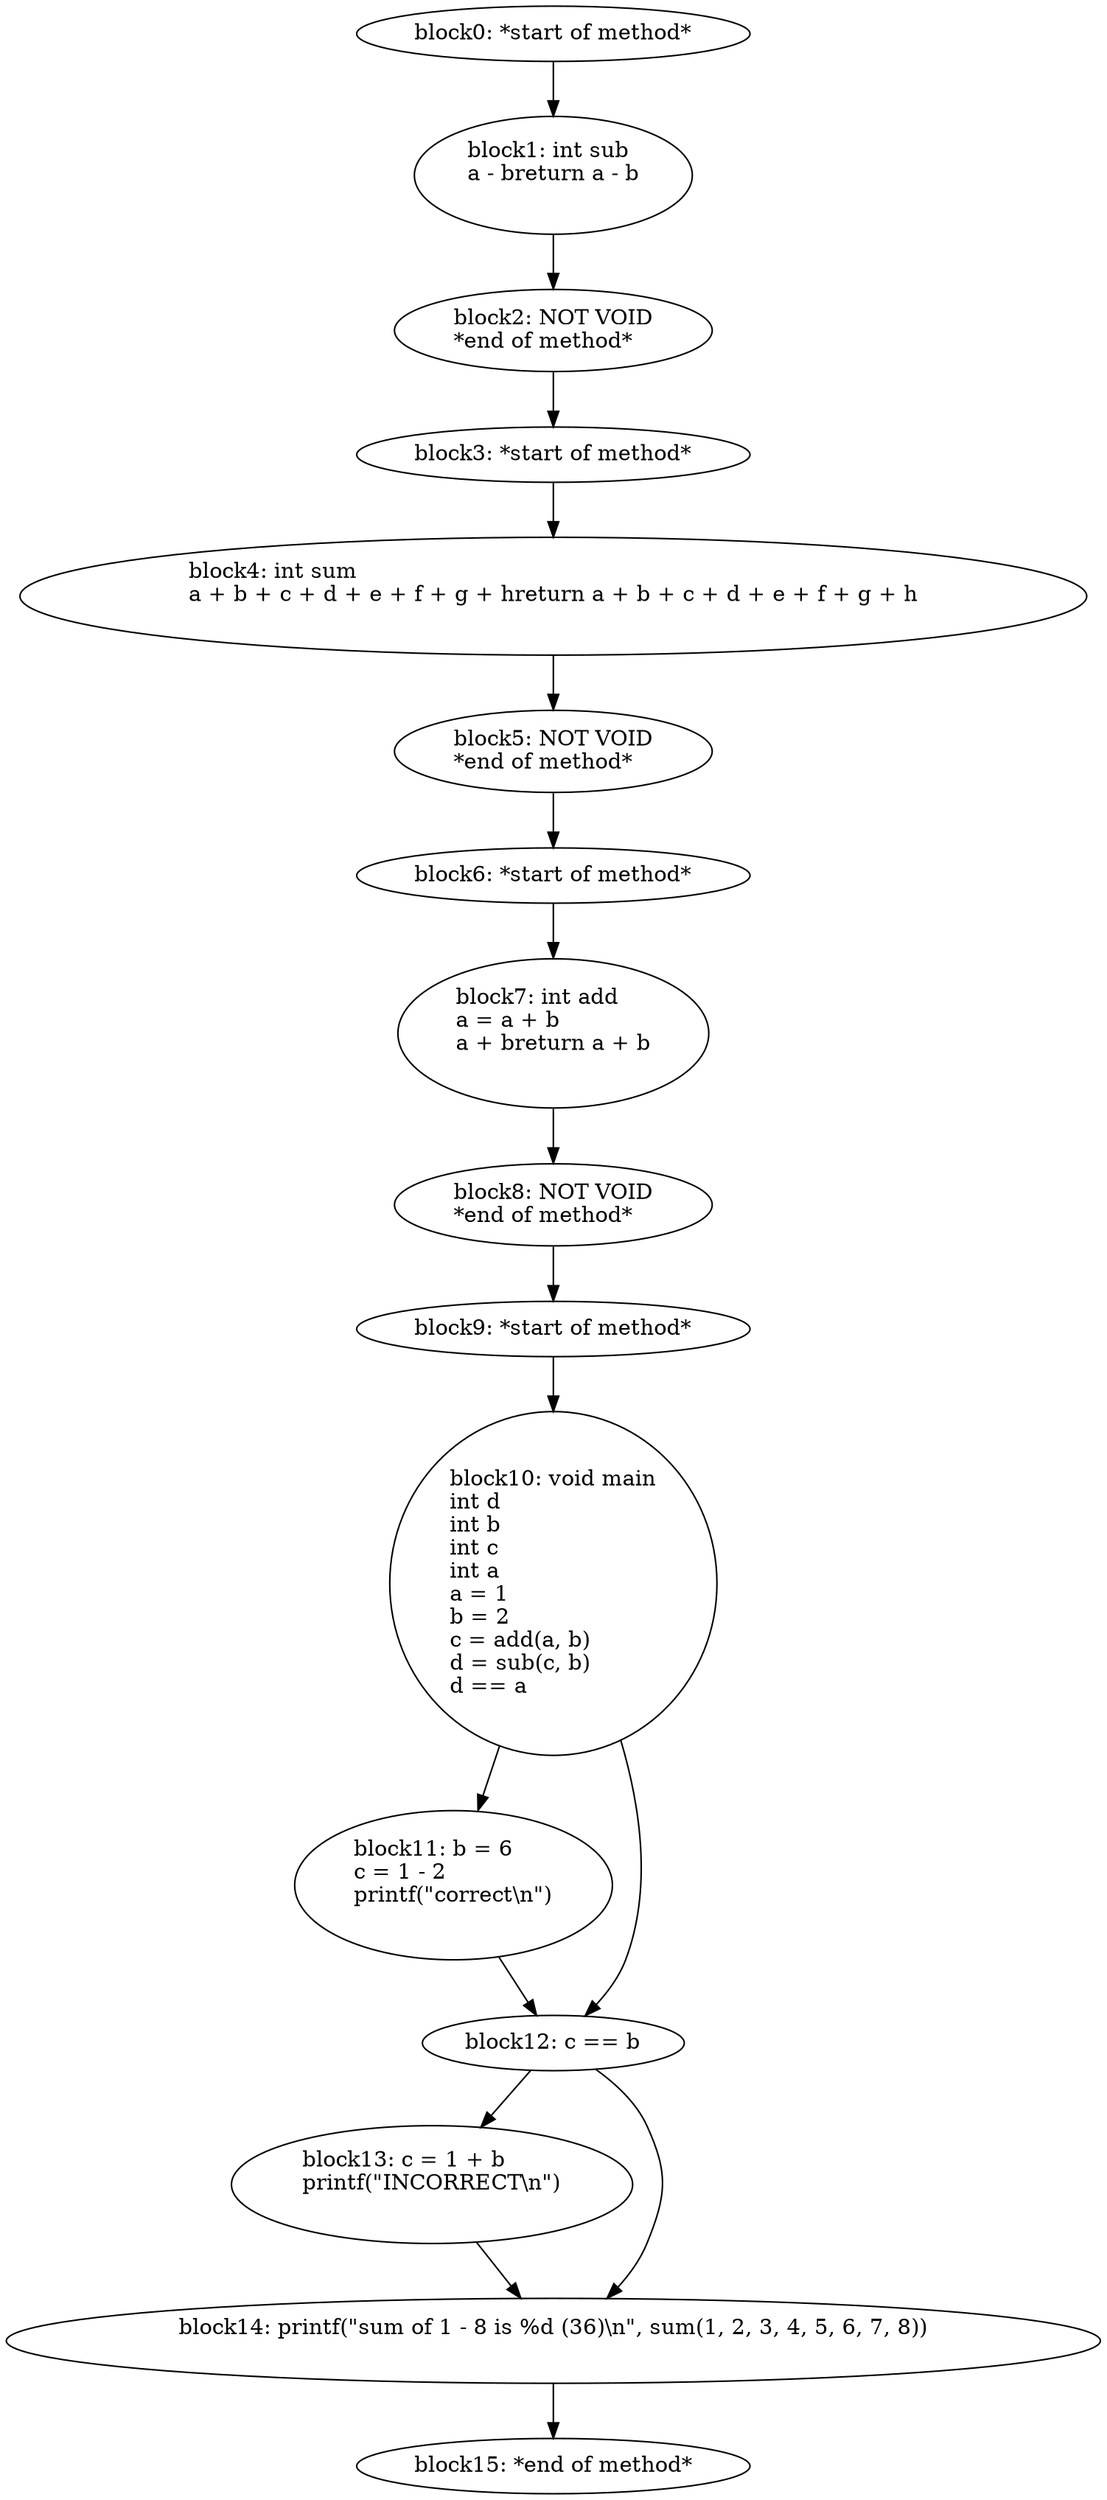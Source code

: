 digraph G {
  block0 [ label="block0: *start\ of\ method*\l" ];
  block1 [ label="block1: int\ sub\la\ -\ breturn\ a\ -\ b\l\l" ];
  block2 [ label="block2: NOT\ VOID\l*end\ of\ method*\l" ];
  block3 [ label="block3: *start\ of\ method*\l" ];
  block4 [ label="block4: int\ sum\la\ +\ b\ +\ c\ +\ d\ +\ e\ +\ f\ +\ g\ +\ hreturn\ a\ +\ b\ +\ c\ +\ d\ +\ e\ +\ f\ +\ g\ +\ h\l\l" ];
  block5 [ label="block5: NOT\ VOID\l*end\ of\ method*\l" ];
  block6 [ label="block6: *start\ of\ method*\l" ];
  block7 [ label="block7: int\ add\la\ =\ a\ +\ b\la\ +\ breturn\ a\ +\ b\l\l" ];
  block8 [ label="block8: NOT\ VOID\l*end\ of\ method*\l" ];
  block9 [ label="block9: *start\ of\ method*\l" ];
  block10 [ label="block10: void\ main\lint\ d\lint\ b\lint\ c\lint\ a\la\ =\ 1\lb\ =\ 2\lc\ =\ add\(a\,\ b\)\ld\ =\ sub\(c\,\ b\)\ld\ ==\ a\l" ];
  block11 [ label="block11: b\ =\ 6\lc\ =\ 1\ -\ 2\lprintf\(\"correct\\n\"\)\l\l" ];
  block12 [ label="block12: c\ ==\ b\l" ];
  block13 [ label="block13: c\ =\ 1\ +\ b\lprintf\(\"INCORRECT\\n\"\)\l\l" ];
  block14 [ label="block14: printf\(\"sum\ of\ 1\ -\ 8\ is\ %d\ \(36\)\\n\"\,\ sum\(1\,\ 2\,\ 3\,\ 4\,\ 5\,\ 6\,\ 7\,\ 8\)\)\l\l" ];
  block15 [ label="block15: *end\ of\ method*\l" ];
  block0 -> block1;
  block1 -> block2;
  block2 -> block3;
  block3 -> block4;
  block4 -> block5;
  block5 -> block6;
  block6 -> block7;
  block7 -> block8;
  block8 -> block9;
  block9 -> block10;
  block10 -> block11;
  block11 -> block12;
  block12 -> block13;
  block13 -> block14;
  block14 -> block15;
  block12 -> block14;
  block10 -> block12;
}
